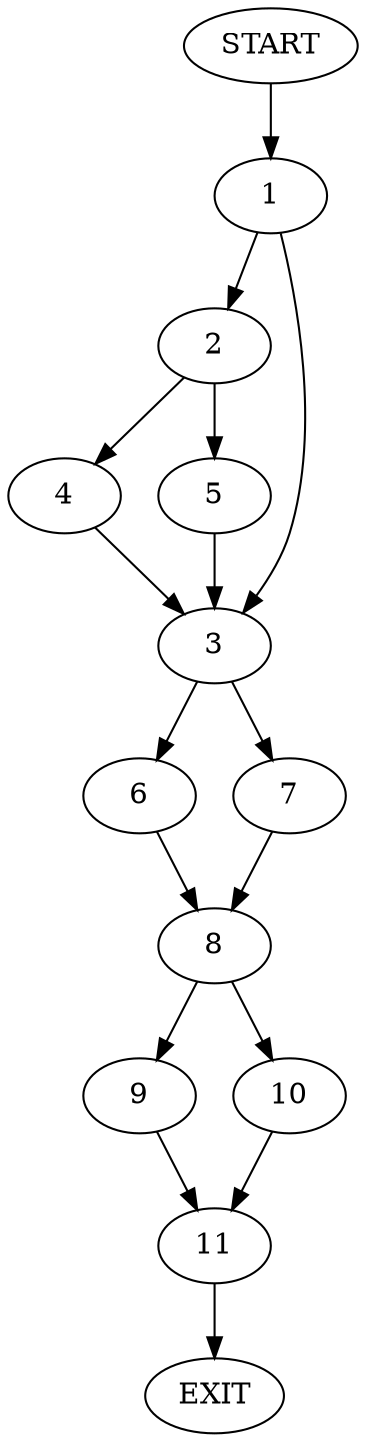 digraph {
0 [label="START"]
12 [label="EXIT"]
0 -> 1
1 -> 2
1 -> 3
2 -> 4
2 -> 5
3 -> 6
3 -> 7
4 -> 3
5 -> 3
7 -> 8
6 -> 8
8 -> 9
8 -> 10
10 -> 11
9 -> 11
11 -> 12
}
